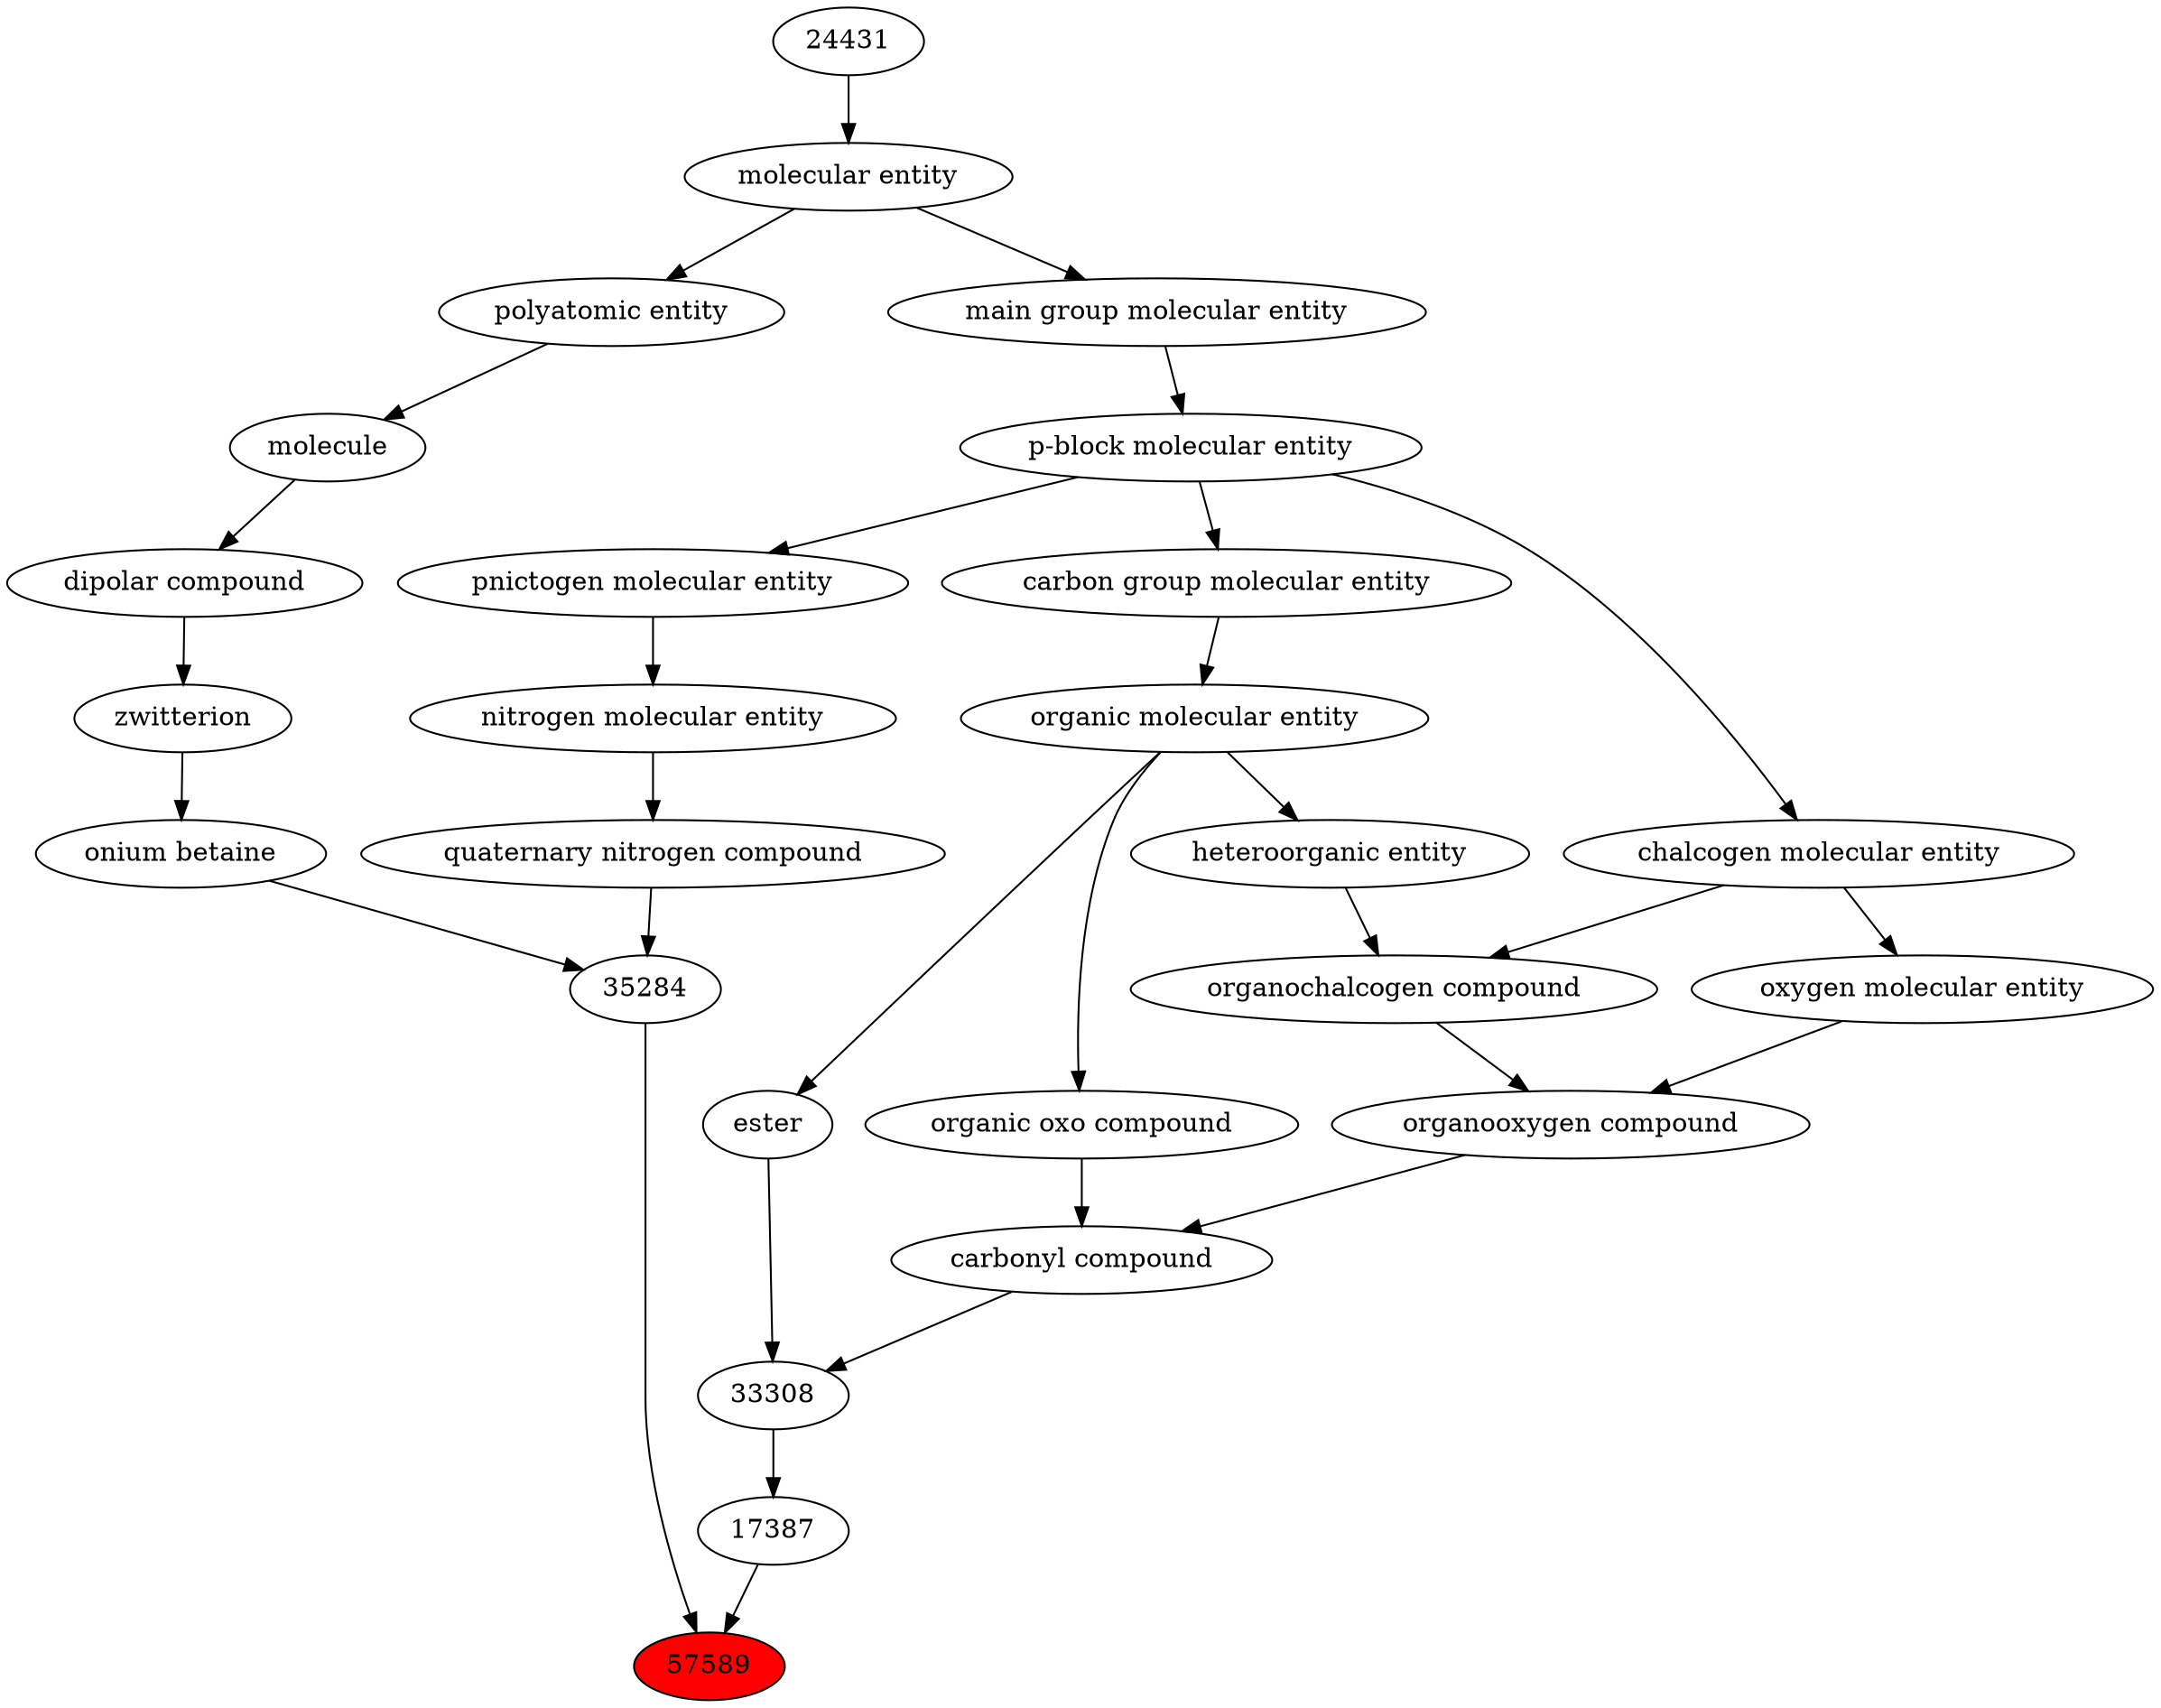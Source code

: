 digraph tree{ 
57589 [label="57589" fillcolor=red style=filled]
35284 -> 57589
17387 -> 57589
35284 [label="35284"]
35281 -> 35284
26469 -> 35284
17387 [label="17387"]
33308 -> 17387
35281 [label="onium betaine"]
27369 -> 35281
26469 [label="quaternary nitrogen compound"]
51143 -> 26469
33308 [label="33308"]
36586 -> 33308
35701 -> 33308
27369 [label="zwitterion"]
51151 -> 27369
51143 [label="nitrogen molecular entity"]
33302 -> 51143
36586 [label="carbonyl compound"]
36587 -> 36586
36963 -> 36586
35701 [label="ester"]
50860 -> 35701
51151 [label="dipolar compound"]
25367 -> 51151
33302 [label="pnictogen molecular entity"]
33675 -> 33302
36587 [label="organic oxo compound"]
50860 -> 36587
36963 [label="organooxygen compound"]
36962 -> 36963
25806 -> 36963
50860 [label="organic molecular entity"]
33582 -> 50860
25367 [label="molecule"]
36357 -> 25367
33675 [label="p-block molecular entity"]
33579 -> 33675
36962 [label="organochalcogen compound"]
33285 -> 36962
33304 -> 36962
25806 [label="oxygen molecular entity"]
33304 -> 25806
33582 [label="carbon group molecular entity"]
33675 -> 33582
36357 [label="polyatomic entity"]
23367 -> 36357
33579 [label="main group molecular entity"]
23367 -> 33579
33285 [label="heteroorganic entity"]
50860 -> 33285
33304 [label="chalcogen molecular entity"]
33675 -> 33304
23367 [label="molecular entity"]
24431 -> 23367
24431 [label="24431"]
}
